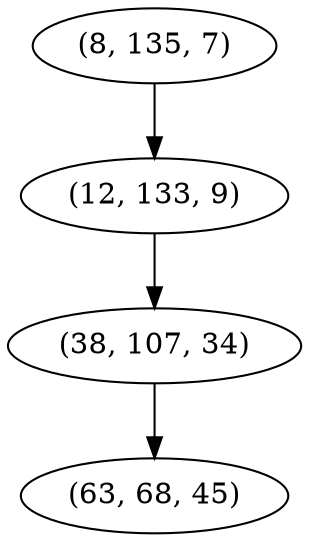 digraph tree {
    "(8, 135, 7)";
    "(12, 133, 9)";
    "(38, 107, 34)";
    "(63, 68, 45)";
    "(8, 135, 7)" -> "(12, 133, 9)";
    "(12, 133, 9)" -> "(38, 107, 34)";
    "(38, 107, 34)" -> "(63, 68, 45)";
}
